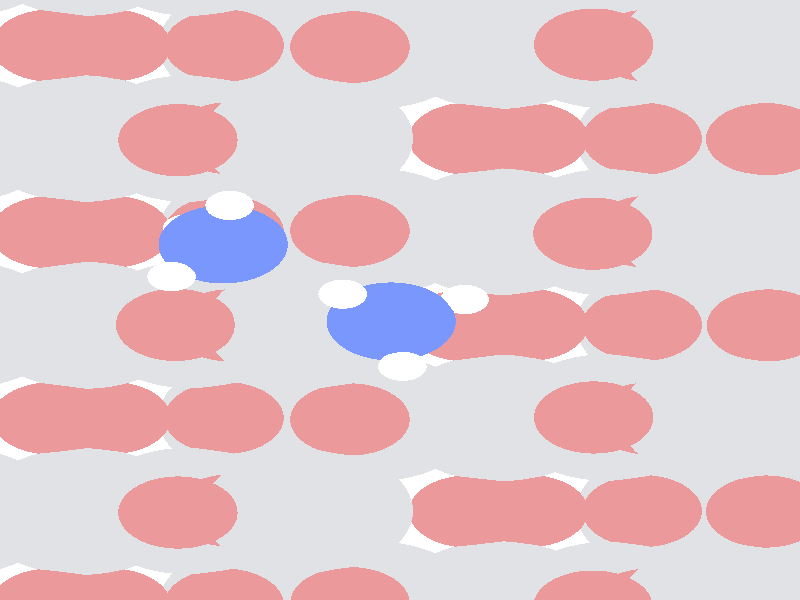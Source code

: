 #include "colors.inc"
#include "finish.inc"

global_settings {assumed_gamma 1 max_trace_level 6}
background {color White}
camera {orthographic
  right -9.91*x up 12.31*y
  direction 1.00*z
  location <0,0,50.00> look_at <0,0,0>}
light_source {<  2.00,   3.00,  125.00> color White
  area_light <0.95, 0, 0>, <0, 0.80, 0>, 5, 4
  adaptive 1 jitter}

#declare simple = finish {phong 0.7}
#declare pale = finish {ambient .5 diffuse .85 roughness .001 specular 0.200 }
#declare intermediate = finish {ambient 0.3 diffuse 0.6 specular 0.10 roughness 0.04 }
#declare vmd = finish {ambient .0 diffuse .65 phong 0.1 phong_size 40. specular 0.500 }
#declare jmol = finish {ambient .2 diffuse .6 specular 1 roughness .001 metallic}
#declare ase2 = finish {ambient 0.05 brilliance 3 diffuse 0.6 metallic specular 0.70 roughness 0.04 reflection 0.15}
#declare mj_mol = finish {ambient .00 diffuse .55 phong 0.0 phong_size 0.specular .250 roughness 0.1 brilliance 0.8 reflection 0.0 }
#declare ase3 = finish {ambient .15 brilliance 2 diffuse .6 metallic specular 1. roughness .001 reflection .0}
#declare glass = finish {ambient .05 diffuse .3 specular 1. roughness .001}
#declare glass2 = finish {ambient .0 diffuse .3 specular 1. reflection .25 roughness .001}
#declare Rcell = 0.100;
#declare Rbond = 0.100;

#macro atom(LOC, R, COL, TRANS, FIN)
  sphere{LOC, R texture{pigment{color COL transmit TRANS} finish{FIN}}}
#end
#macro constrain(LOC, R, COL, TRANS FIN)
union{torus{R, Rcell rotate 45*z texture{pigment{color COL transmit TRANS} finish{FIN}}}
      torus{R, Rcell rotate -45*z texture{pigment{color COL transmit TRANS} finish{FIN}}}
      translate LOC}
#end

atom(< -4.97,  -4.33, -12.84>, 0.74, rgb <0.84, 0.32, 0.33>, 0.0, pale) // #0 
atom(<-10.14,  -6.25, -12.84>, 0.74, rgb <0.84, 0.32, 0.33>, 0.0, pale) // #1 
atom(<-12.03,  -6.25, -12.09>, 1.30, rgb <0.75, 0.76, 0.78>, 0.0, pale) // #2 
atom(< -6.86,  -4.33, -12.09>, 1.30, rgb <0.75, 0.76, 0.78>, 0.0, pale) // #3 
atom(< -3.92,  -4.33, -11.20>, 1.30, rgb <0.75, 0.76, 0.78>, 0.0, pale) // #4 
atom(< -9.09,  -6.25, -11.20>, 1.30, rgb <0.75, 0.76, 0.78>, 0.0, pale) // #5 
atom(< -3.58,  -6.25, -11.33>, 0.74, rgb <0.84, 0.32, 0.33>, 0.0, pale) // #6 
atom(< -8.76,  -4.33, -11.33>, 0.74, rgb <0.84, 0.32, 0.33>, 0.0, pale) // #7 
atom(< -5.82,  -4.33, -10.44>, 0.74, rgb <0.84, 0.32, 0.33>, 0.0, pale) // #8 
atom(<-10.99,  -6.25, -10.44>, 0.74, rgb <0.84, 0.32, 0.33>, 0.0, pale) // #9 
atom(< -7.20,  -6.25, -11.95>, 0.74, rgb <0.84, 0.32, 0.33>, 0.0, pale) // #10 
atom(<-12.37,  -4.33, -11.95>, 0.74, rgb <0.84, 0.32, 0.33>, 0.0, pale) // #11 
atom(< -3.63,  -4.33,  -9.25>, 0.74, rgb <0.84, 0.32, 0.33>, 0.0, pale) // #12 
atom(< -8.81,  -6.25,  -9.26>, 0.74, rgb <0.84, 0.32, 0.33>, 0.0, pale) // #13 
atom(<-10.67,  -6.25,  -8.46>, 1.30, rgb <0.75, 0.76, 0.78>, 0.0, pale) // #14 
atom(< -5.50,  -4.34,  -8.46>, 1.30, rgb <0.75, 0.76, 0.78>, 0.0, pale) // #15 
atom(<-12.95,  -4.33,  -7.70>, 1.30, rgb <0.75, 0.76, 0.78>, 0.0, pale) // #16 
atom(< -7.75,  -6.26,  -7.72>, 1.30, rgb <0.75, 0.76, 0.78>, 0.0, pale) // #17 
atom(<-12.52,  -6.25,  -7.76>, 0.74, rgb <0.84, 0.32, 0.33>, 0.0, pale) // #18 
atom(< -7.34,  -4.33,  -7.80>, 0.74, rgb <0.84, 0.32, 0.33>, 0.0, pale) // #19 
atom(< -4.38,  -4.34,  -6.85>, 0.74, rgb <0.84, 0.32, 0.33>, 0.0, pale) // #20 
atom(< -9.53,  -6.24,  -6.88>, 0.74, rgb <0.84, 0.32, 0.33>, 0.0, pale) // #21 
atom(< -5.85,  -6.25,  -8.38>, 0.74, rgb <0.84, 0.32, 0.33>, 0.0, pale) // #22 
atom(<-11.04,  -4.34,  -8.38>, 0.74, rgb <0.84, 0.32, 0.33>, 0.0, pale) // #23 
atom(<-12.45,  -4.32,  -5.76>, 0.74, rgb <0.84, 0.32, 0.33>, 0.0, pale) // #24 
atom(< -7.25,  -6.25,  -5.77>, 0.74, rgb <0.84, 0.32, 0.33>, 0.0, pale) // #25 
atom(< -9.14,  -6.25,  -4.85>, 1.30, rgb <0.75, 0.76, 0.78>, 0.0, pale) // #26 
atom(< -3.96,  -4.34,  -4.80>, 1.30, rgb <0.75, 0.76, 0.78>, 0.0, pale) // #27 
atom(<-11.48,  -4.33,  -4.25>, 1.30, rgb <0.75, 0.76, 0.78>, 0.0, pale) // #28 
atom(< -6.32,  -6.26,  -4.25>, 1.30, rgb <0.75, 0.76, 0.78>, 0.0, pale) // #29 
atom(<-10.97,  -6.22,  -4.05>, 0.74, rgb <0.84, 0.32, 0.33>, 0.0, pale) // #30 
atom(< -5.81,  -4.34,  -4.02>, 0.74, rgb <0.84, 0.32, 0.33>, 0.0, pale) // #31 
atom(<-13.09,  -4.36,  -3.35>, 0.74, rgb <0.84, 0.32, 0.33>, 0.0, pale) // #32 
atom(< -7.95,  -6.29,  -3.38>, 0.74, rgb <0.84, 0.32, 0.33>, 0.0, pale) // #33 
atom(< -4.33,  -6.25,  -4.75>, 0.74, rgb <0.84, 0.32, 0.33>, 0.0, pale) // #34 
atom(< -9.49,  -4.34,  -4.81>, 0.74, rgb <0.84, 0.32, 0.33>, 0.0, pale) // #35 
atom(< -4.97,  -0.51, -12.84>, 0.74, rgb <0.84, 0.32, 0.33>, 0.0, pale) // #36 
atom(<-10.14,  -2.42, -12.84>, 0.74, rgb <0.84, 0.32, 0.33>, 0.0, pale) // #37 
atom(<-12.03,  -2.42, -12.09>, 1.30, rgb <0.75, 0.76, 0.78>, 0.0, pale) // #38 
atom(< -6.86,  -0.51, -12.09>, 1.30, rgb <0.75, 0.76, 0.78>, 0.0, pale) // #39 
atom(< -3.92,  -0.51, -11.20>, 1.30, rgb <0.75, 0.76, 0.78>, 0.0, pale) // #40 
atom(< -9.09,  -2.42, -11.20>, 1.30, rgb <0.75, 0.76, 0.78>, 0.0, pale) // #41 
atom(< -3.58,  -2.42, -11.33>, 0.74, rgb <0.84, 0.32, 0.33>, 0.0, pale) // #42 
atom(< -8.76,  -0.51, -11.33>, 0.74, rgb <0.84, 0.32, 0.33>, 0.0, pale) // #43 
atom(< -5.82,  -0.51, -10.44>, 0.74, rgb <0.84, 0.32, 0.33>, 0.0, pale) // #44 
atom(<-10.99,  -2.42, -10.44>, 0.74, rgb <0.84, 0.32, 0.33>, 0.0, pale) // #45 
atom(< -7.20,  -2.42, -11.95>, 0.74, rgb <0.84, 0.32, 0.33>, 0.0, pale) // #46 
atom(<-12.37,  -0.51, -11.95>, 0.74, rgb <0.84, 0.32, 0.33>, 0.0, pale) // #47 
atom(< -3.62,  -0.51,  -9.23>, 0.74, rgb <0.84, 0.32, 0.33>, 0.0, pale) // #48 
atom(< -8.81,  -2.42,  -9.26>, 0.74, rgb <0.84, 0.32, 0.33>, 0.0, pale) // #49 
atom(<-10.67,  -2.42,  -8.46>, 1.30, rgb <0.75, 0.76, 0.78>, 0.0, pale) // #50 
atom(< -5.44,  -0.51,  -8.44>, 1.30, rgb <0.75, 0.76, 0.78>, 0.0, pale) // #51 
atom(<-12.93,  -0.51,  -7.61>, 1.30, rgb <0.75, 0.76, 0.78>, 0.0, pale) // #52 
atom(< -7.76,  -2.41,  -7.72>, 1.30, rgb <0.75, 0.76, 0.78>, 0.0, pale) // #53 
atom(<-12.52,  -2.42,  -7.77>, 0.74, rgb <0.84, 0.32, 0.33>, 0.0, pale) // #54 
atom(< -7.35,  -0.51,  -7.79>, 0.74, rgb <0.84, 0.32, 0.33>, 0.0, pale) // #55 
atom(< -4.38,  -0.51,  -6.83>, 0.74, rgb <0.84, 0.32, 0.33>, 0.0, pale) // #56 
atom(< -9.53,  -2.44,  -6.87>, 0.74, rgb <0.84, 0.32, 0.33>, 0.0, pale) // #57 
atom(< -5.85,  -2.42,  -8.38>, 0.74, rgb <0.84, 0.32, 0.33>, 0.0, pale) // #58 
atom(<-11.03,  -0.51,  -8.35>, 0.74, rgb <0.84, 0.32, 0.33>, 0.0, pale) // #59 
atom(<-12.45,  -0.52,  -5.68>, 0.74, rgb <0.84, 0.32, 0.33>, 0.0, pale) // #60 
atom(< -7.25,  -2.43,  -5.77>, 0.74, rgb <0.84, 0.32, 0.33>, 0.0, pale) // #61 
atom(< -9.13,  -2.42,  -4.84>, 1.30, rgb <0.75, 0.76, 0.78>, 0.0, pale) // #62 
atom(< -3.91,  -0.52,  -4.76>, 1.30, rgb <0.75, 0.76, 0.78>, 0.0, pale) // #63 
atom(<-11.44,  -0.52,  -4.06>, 1.30, rgb <0.75, 0.76, 0.78>, 0.0, pale) // #64 
atom(< -6.32,  -2.42,  -4.25>, 1.30, rgb <0.75, 0.76, 0.78>, 0.0, pale) // #65 
atom(<-10.96,  -2.45,  -4.02>, 0.74, rgb <0.84, 0.32, 0.33>, 0.0, pale) // #66 
atom(< -5.81,  -0.52,  -4.01>, 0.74, rgb <0.84, 0.32, 0.33>, 0.0, pale) // #67 
atom(<-13.12,  -0.51,  -3.28>, 0.74, rgb <0.84, 0.32, 0.33>, 0.0, pale) // #68 
atom(< -7.94,  -2.41,  -3.38>, 0.74, rgb <0.84, 0.32, 0.33>, 0.0, pale) // #69 
atom(< -4.32,  -2.43,  -4.75>, 0.74, rgb <0.84, 0.32, 0.33>, 0.0, pale) // #70 
atom(< -9.52,  -0.52,  -4.84>, 0.74, rgb <0.84, 0.32, 0.33>, 0.0, pale) // #71 
atom(<-12.53,   1.14,  -0.62>, 0.80, rgb <0.19, 0.31, 0.97>, 0.0, pale) // #72 
atom(<-13.17,   0.48,  -0.18>, 0.30, rgb <1.00, 1.00, 1.00>, 0.0, pale) // #73 
atom(<-12.45,   1.94,   0.00>, 0.30, rgb <1.00, 1.00, 1.00>, 0.0, pale) // #74 
atom(<-12.98,   1.46,  -1.48>, 0.30, rgb <1.00, 1.00, 1.00>, 0.0, pale) // #75 
atom(<-10.46,  -0.44,  -2.04>, 0.80, rgb <0.19, 0.31, 0.97>, 0.0, pale) // #76 
atom(<-11.05,   0.12,  -1.40>, 0.30, rgb <1.00, 1.00, 1.00>, 0.0, pale) // #77 
atom(<-10.31,  -1.36,  -1.64>, 0.30, rgb <1.00, 1.00, 1.00>, 0.0, pale) // #78 
atom(< -9.54,   0.01,  -2.11>, 0.30, rgb <1.00, 1.00, 1.00>, 0.0, pale) // #79 
atom(< -4.97,   3.31, -12.84>, 0.74, rgb <0.84, 0.32, 0.33>, 0.0, pale) // #80 
atom(<-10.14,   1.40, -12.84>, 0.74, rgb <0.84, 0.32, 0.33>, 0.0, pale) // #81 
atom(<-12.03,   1.40, -12.09>, 1.30, rgb <0.75, 0.76, 0.78>, 0.0, pale) // #82 
atom(< -6.86,   3.31, -12.09>, 1.30, rgb <0.75, 0.76, 0.78>, 0.0, pale) // #83 
atom(< -3.92,   3.31, -11.20>, 1.30, rgb <0.75, 0.76, 0.78>, 0.0, pale) // #84 
atom(< -9.09,   1.40, -11.20>, 1.30, rgb <0.75, 0.76, 0.78>, 0.0, pale) // #85 
atom(< -3.58,   1.40, -11.33>, 0.74, rgb <0.84, 0.32, 0.33>, 0.0, pale) // #86 
atom(< -8.76,   3.31, -11.33>, 0.74, rgb <0.84, 0.32, 0.33>, 0.0, pale) // #87 
atom(< -5.82,   3.31, -10.44>, 0.74, rgb <0.84, 0.32, 0.33>, 0.0, pale) // #88 
atom(<-10.99,   1.40, -10.44>, 0.74, rgb <0.84, 0.32, 0.33>, 0.0, pale) // #89 
atom(< -7.20,   1.40, -11.95>, 0.74, rgb <0.84, 0.32, 0.33>, 0.0, pale) // #90 
atom(<-12.37,   3.31, -11.95>, 0.74, rgb <0.84, 0.32, 0.33>, 0.0, pale) // #91 
atom(< -3.63,   3.31,  -9.25>, 0.74, rgb <0.84, 0.32, 0.33>, 0.0, pale) // #92 
atom(< -8.81,   1.40,  -9.26>, 0.74, rgb <0.84, 0.32, 0.33>, 0.0, pale) // #93 
atom(<-10.67,   1.40,  -8.46>, 1.30, rgb <0.75, 0.76, 0.78>, 0.0, pale) // #94 
atom(< -5.50,   3.31,  -8.46>, 1.30, rgb <0.75, 0.76, 0.78>, 0.0, pale) // #95 
atom(<-12.95,   3.31,  -7.70>, 1.30, rgb <0.75, 0.76, 0.78>, 0.0, pale) // #96 
atom(< -7.75,   1.39,  -7.72>, 1.30, rgb <0.75, 0.76, 0.78>, 0.0, pale) // #97 
atom(<-12.52,   1.40,  -7.76>, 0.74, rgb <0.84, 0.32, 0.33>, 0.0, pale) // #98 
atom(< -7.34,   3.31,  -7.80>, 0.74, rgb <0.84, 0.32, 0.33>, 0.0, pale) // #99 
atom(< -4.38,   3.31,  -6.85>, 0.74, rgb <0.84, 0.32, 0.33>, 0.0, pale) // #100 
atom(< -9.53,   1.41,  -6.88>, 0.74, rgb <0.84, 0.32, 0.33>, 0.0, pale) // #101 
atom(< -5.85,   1.40,  -8.38>, 0.74, rgb <0.84, 0.32, 0.33>, 0.0, pale) // #102 
atom(<-11.04,   3.31,  -8.38>, 0.74, rgb <0.84, 0.32, 0.33>, 0.0, pale) // #103 
atom(<-12.45,   3.32,  -5.76>, 0.74, rgb <0.84, 0.32, 0.33>, 0.0, pale) // #104 
atom(< -7.25,   1.40,  -5.77>, 0.74, rgb <0.84, 0.32, 0.33>, 0.0, pale) // #105 
atom(< -9.14,   1.40,  -4.85>, 1.30, rgb <0.75, 0.76, 0.78>, 0.0, pale) // #106 
atom(< -3.96,   3.31,  -4.80>, 1.30, rgb <0.75, 0.76, 0.78>, 0.0, pale) // #107 
atom(<-11.48,   3.31,  -4.25>, 1.30, rgb <0.75, 0.76, 0.78>, 0.0, pale) // #108 
atom(< -6.32,   1.38,  -4.25>, 1.30, rgb <0.75, 0.76, 0.78>, 0.0, pale) // #109 
atom(<-10.97,   1.42,  -4.05>, 0.74, rgb <0.84, 0.32, 0.33>, 0.0, pale) // #110 
atom(< -5.81,   3.30,  -4.02>, 0.74, rgb <0.84, 0.32, 0.33>, 0.0, pale) // #111 
atom(<-13.09,   3.28,  -3.35>, 0.74, rgb <0.84, 0.32, 0.33>, 0.0, pale) // #112 
atom(< -7.95,   1.36,  -3.38>, 0.74, rgb <0.84, 0.32, 0.33>, 0.0, pale) // #113 
atom(< -4.33,   1.39,  -4.75>, 0.74, rgb <0.84, 0.32, 0.33>, 0.0, pale) // #114 
atom(< -9.49,   3.31,  -4.81>, 0.74, rgb <0.84, 0.32, 0.33>, 0.0, pale) // #115 
atom(< -4.97,   7.13, -12.84>, 0.74, rgb <0.84, 0.32, 0.33>, 0.0, pale) // #116 
atom(<-10.14,   5.22, -12.84>, 0.74, rgb <0.84, 0.32, 0.33>, 0.0, pale) // #117 
atom(<-12.03,   5.22, -12.09>, 1.30, rgb <0.75, 0.76, 0.78>, 0.0, pale) // #118 
atom(< -6.86,   7.13, -12.09>, 1.30, rgb <0.75, 0.76, 0.78>, 0.0, pale) // #119 
atom(< -3.92,   7.13, -11.20>, 1.30, rgb <0.75, 0.76, 0.78>, 0.0, pale) // #120 
atom(< -9.09,   5.22, -11.20>, 1.30, rgb <0.75, 0.76, 0.78>, 0.0, pale) // #121 
atom(< -3.58,   5.22, -11.33>, 0.74, rgb <0.84, 0.32, 0.33>, 0.0, pale) // #122 
atom(< -8.76,   7.13, -11.33>, 0.74, rgb <0.84, 0.32, 0.33>, 0.0, pale) // #123 
atom(< -5.82,   7.13, -10.44>, 0.74, rgb <0.84, 0.32, 0.33>, 0.0, pale) // #124 
atom(<-10.99,   5.22, -10.44>, 0.74, rgb <0.84, 0.32, 0.33>, 0.0, pale) // #125 
atom(< -7.20,   5.22, -11.95>, 0.74, rgb <0.84, 0.32, 0.33>, 0.0, pale) // #126 
atom(<-12.37,   7.13, -11.95>, 0.74, rgb <0.84, 0.32, 0.33>, 0.0, pale) // #127 
atom(< -3.62,   7.13,  -9.23>, 0.74, rgb <0.84, 0.32, 0.33>, 0.0, pale) // #128 
atom(< -8.81,   5.22,  -9.26>, 0.74, rgb <0.84, 0.32, 0.33>, 0.0, pale) // #129 
atom(<-10.67,   5.22,  -8.46>, 1.30, rgb <0.75, 0.76, 0.78>, 0.0, pale) // #130 
atom(< -5.44,   7.13,  -8.44>, 1.30, rgb <0.75, 0.76, 0.78>, 0.0, pale) // #131 
atom(<-12.93,   7.13,  -7.61>, 1.30, rgb <0.75, 0.76, 0.78>, 0.0, pale) // #132 
atom(< -7.76,   5.23,  -7.72>, 1.30, rgb <0.75, 0.76, 0.78>, 0.0, pale) // #133 
atom(<-12.52,   5.22,  -7.77>, 0.74, rgb <0.84, 0.32, 0.33>, 0.0, pale) // #134 
atom(< -7.35,   7.13,  -7.79>, 0.74, rgb <0.84, 0.32, 0.33>, 0.0, pale) // #135 
atom(< -4.38,   7.13,  -6.83>, 0.74, rgb <0.84, 0.32, 0.33>, 0.0, pale) // #136 
atom(< -9.53,   5.21,  -6.87>, 0.74, rgb <0.84, 0.32, 0.33>, 0.0, pale) // #137 
atom(< -5.85,   5.22,  -8.38>, 0.74, rgb <0.84, 0.32, 0.33>, 0.0, pale) // #138 
atom(<-11.03,   7.13,  -8.35>, 0.74, rgb <0.84, 0.32, 0.33>, 0.0, pale) // #139 
atom(<-12.45,   7.12,  -5.68>, 0.74, rgb <0.84, 0.32, 0.33>, 0.0, pale) // #140 
atom(< -7.25,   5.22,  -5.77>, 0.74, rgb <0.84, 0.32, 0.33>, 0.0, pale) // #141 
atom(< -9.13,   5.22,  -4.84>, 1.30, rgb <0.75, 0.76, 0.78>, 0.0, pale) // #142 
atom(< -3.91,   7.13,  -4.76>, 1.30, rgb <0.75, 0.76, 0.78>, 0.0, pale) // #143 
atom(<-11.44,   7.13,  -4.06>, 1.30, rgb <0.75, 0.76, 0.78>, 0.0, pale) // #144 
atom(< -6.32,   5.23,  -4.25>, 1.30, rgb <0.75, 0.76, 0.78>, 0.0, pale) // #145 
atom(<-10.96,   5.19,  -4.02>, 0.74, rgb <0.84, 0.32, 0.33>, 0.0, pale) // #146 
atom(< -5.81,   7.13,  -4.01>, 0.74, rgb <0.84, 0.32, 0.33>, 0.0, pale) // #147 
atom(<-13.12,   7.14,  -3.28>, 0.74, rgb <0.84, 0.32, 0.33>, 0.0, pale) // #148 
atom(< -7.94,   5.24,  -3.38>, 0.74, rgb <0.84, 0.32, 0.33>, 0.0, pale) // #149 
atom(< -4.32,   5.22,  -4.75>, 0.74, rgb <0.84, 0.32, 0.33>, 0.0, pale) // #150 
atom(< -9.52,   7.13,  -4.84>, 0.74, rgb <0.84, 0.32, 0.33>, 0.0, pale) // #151 
atom(<-12.53,   8.78,  -0.62>, 0.80, rgb <0.19, 0.31, 0.97>, 0.0, pale) // #152 
atom(<-13.17,   8.13,  -0.18>, 0.30, rgb <1.00, 1.00, 1.00>, 0.0, pale) // #153 
atom(<-12.45,   9.59,   0.00>, 0.30, rgb <1.00, 1.00, 1.00>, 0.0, pale) // #154 
atom(<-12.98,   9.11,  -1.48>, 0.30, rgb <1.00, 1.00, 1.00>, 0.0, pale) // #155 
atom(<-10.46,   7.21,  -2.04>, 0.80, rgb <0.19, 0.31, 0.97>, 0.0, pale) // #156 
atom(<-11.05,   7.76,  -1.40>, 0.30, rgb <1.00, 1.00, 1.00>, 0.0, pale) // #157 
atom(<-10.31,   6.28,  -1.64>, 0.30, rgb <1.00, 1.00, 1.00>, 0.0, pale) // #158 
atom(< -9.54,   7.65,  -2.11>, 0.30, rgb <1.00, 1.00, 1.00>, 0.0, pale) // #159 
atom(<  5.37,  -4.33, -12.84>, 0.74, rgb <0.84, 0.32, 0.33>, 0.0, pale) // #160 
atom(<  0.20,  -6.25, -12.84>, 0.74, rgb <0.84, 0.32, 0.33>, 0.0, pale) // #161 
atom(< -1.69,  -6.25, -12.09>, 1.30, rgb <0.75, 0.76, 0.78>, 0.0, pale) // #162 
atom(<  3.48,  -4.33, -12.09>, 1.30, rgb <0.75, 0.76, 0.78>, 0.0, pale) // #163 
atom(<  6.42,  -4.33, -11.20>, 1.30, rgb <0.75, 0.76, 0.78>, 0.0, pale) // #164 
atom(<  1.25,  -6.25, -11.20>, 1.30, rgb <0.75, 0.76, 0.78>, 0.0, pale) // #165 
atom(<  6.76,  -6.25, -11.33>, 0.74, rgb <0.84, 0.32, 0.33>, 0.0, pale) // #166 
atom(<  1.59,  -4.33, -11.33>, 0.74, rgb <0.84, 0.32, 0.33>, 0.0, pale) // #167 
atom(<  4.53,  -4.33, -10.44>, 0.74, rgb <0.84, 0.32, 0.33>, 0.0, pale) // #168 
atom(< -0.65,  -6.25, -10.44>, 0.74, rgb <0.84, 0.32, 0.33>, 0.0, pale) // #169 
atom(<  3.14,  -6.25, -11.95>, 0.74, rgb <0.84, 0.32, 0.33>, 0.0, pale) // #170 
atom(< -2.03,  -4.33, -11.95>, 0.74, rgb <0.84, 0.32, 0.33>, 0.0, pale) // #171 
atom(<  6.71,  -4.33,  -9.25>, 0.74, rgb <0.84, 0.32, 0.33>, 0.0, pale) // #172 
atom(<  1.53,  -6.25,  -9.26>, 0.74, rgb <0.84, 0.32, 0.33>, 0.0, pale) // #173 
atom(< -0.33,  -6.25,  -8.46>, 1.30, rgb <0.75, 0.76, 0.78>, 0.0, pale) // #174 
atom(<  4.84,  -4.34,  -8.46>, 1.30, rgb <0.75, 0.76, 0.78>, 0.0, pale) // #175 
atom(< -2.61,  -4.33,  -7.70>, 1.30, rgb <0.75, 0.76, 0.78>, 0.0, pale) // #176 
atom(<  2.59,  -6.26,  -7.72>, 1.30, rgb <0.75, 0.76, 0.78>, 0.0, pale) // #177 
atom(< -2.18,  -6.25,  -7.76>, 0.74, rgb <0.84, 0.32, 0.33>, 0.0, pale) // #178 
atom(<  3.00,  -4.33,  -7.80>, 0.74, rgb <0.84, 0.32, 0.33>, 0.0, pale) // #179 
atom(<  5.96,  -4.34,  -6.85>, 0.74, rgb <0.84, 0.32, 0.33>, 0.0, pale) // #180 
atom(<  0.81,  -6.24,  -6.88>, 0.74, rgb <0.84, 0.32, 0.33>, 0.0, pale) // #181 
atom(<  4.50,  -6.25,  -8.38>, 0.74, rgb <0.84, 0.32, 0.33>, 0.0, pale) // #182 
atom(< -0.70,  -4.34,  -8.38>, 0.74, rgb <0.84, 0.32, 0.33>, 0.0, pale) // #183 
atom(< -2.10,  -4.32,  -5.76>, 0.74, rgb <0.84, 0.32, 0.33>, 0.0, pale) // #184 
atom(<  3.09,  -6.25,  -5.77>, 0.74, rgb <0.84, 0.32, 0.33>, 0.0, pale) // #185 
atom(<  1.20,  -6.25,  -4.85>, 1.30, rgb <0.75, 0.76, 0.78>, 0.0, pale) // #186 
atom(<  6.38,  -4.34,  -4.80>, 1.30, rgb <0.75, 0.76, 0.78>, 0.0, pale) // #187 
atom(< -1.14,  -4.33,  -4.25>, 1.30, rgb <0.75, 0.76, 0.78>, 0.0, pale) // #188 
atom(<  4.02,  -6.26,  -4.25>, 1.30, rgb <0.75, 0.76, 0.78>, 0.0, pale) // #189 
atom(< -0.62,  -6.22,  -4.05>, 0.74, rgb <0.84, 0.32, 0.33>, 0.0, pale) // #190 
atom(<  4.53,  -4.34,  -4.02>, 0.74, rgb <0.84, 0.32, 0.33>, 0.0, pale) // #191 
atom(< -2.75,  -4.36,  -3.35>, 0.74, rgb <0.84, 0.32, 0.33>, 0.0, pale) // #192 
atom(<  2.39,  -6.29,  -3.38>, 0.74, rgb <0.84, 0.32, 0.33>, 0.0, pale) // #193 
atom(<  6.01,  -6.25,  -4.75>, 0.74, rgb <0.84, 0.32, 0.33>, 0.0, pale) // #194 
atom(<  0.85,  -4.34,  -4.81>, 0.74, rgb <0.84, 0.32, 0.33>, 0.0, pale) // #195 
atom(<  5.37,  -0.51, -12.84>, 0.74, rgb <0.84, 0.32, 0.33>, 0.0, pale) // #196 
atom(<  0.20,  -2.42, -12.84>, 0.74, rgb <0.84, 0.32, 0.33>, 0.0, pale) // #197 
atom(< -1.69,  -2.42, -12.09>, 1.30, rgb <0.75, 0.76, 0.78>, 0.0, pale) // #198 
atom(<  3.48,  -0.51, -12.09>, 1.30, rgb <0.75, 0.76, 0.78>, 0.0, pale) // #199 
atom(<  6.42,  -0.51, -11.20>, 1.30, rgb <0.75, 0.76, 0.78>, 0.0, pale) // #200 
atom(<  1.25,  -2.42, -11.20>, 1.30, rgb <0.75, 0.76, 0.78>, 0.0, pale) // #201 
atom(<  6.76,  -2.42, -11.33>, 0.74, rgb <0.84, 0.32, 0.33>, 0.0, pale) // #202 
atom(<  1.59,  -0.51, -11.33>, 0.74, rgb <0.84, 0.32, 0.33>, 0.0, pale) // #203 
atom(<  4.53,  -0.51, -10.44>, 0.74, rgb <0.84, 0.32, 0.33>, 0.0, pale) // #204 
atom(< -0.65,  -2.42, -10.44>, 0.74, rgb <0.84, 0.32, 0.33>, 0.0, pale) // #205 
atom(<  3.14,  -2.42, -11.95>, 0.74, rgb <0.84, 0.32, 0.33>, 0.0, pale) // #206 
atom(< -2.03,  -0.51, -11.95>, 0.74, rgb <0.84, 0.32, 0.33>, 0.0, pale) // #207 
atom(<  6.72,  -0.51,  -9.23>, 0.74, rgb <0.84, 0.32, 0.33>, 0.0, pale) // #208 
atom(<  1.53,  -2.42,  -9.26>, 0.74, rgb <0.84, 0.32, 0.33>, 0.0, pale) // #209 
atom(< -0.33,  -2.42,  -8.46>, 1.30, rgb <0.75, 0.76, 0.78>, 0.0, pale) // #210 
atom(<  4.90,  -0.51,  -8.44>, 1.30, rgb <0.75, 0.76, 0.78>, 0.0, pale) // #211 
atom(< -2.58,  -0.51,  -7.61>, 1.30, rgb <0.75, 0.76, 0.78>, 0.0, pale) // #212 
atom(<  2.58,  -2.41,  -7.72>, 1.30, rgb <0.75, 0.76, 0.78>, 0.0, pale) // #213 
atom(< -2.18,  -2.42,  -7.77>, 0.74, rgb <0.84, 0.32, 0.33>, 0.0, pale) // #214 
atom(<  3.00,  -0.51,  -7.79>, 0.74, rgb <0.84, 0.32, 0.33>, 0.0, pale) // #215 
atom(<  5.96,  -0.51,  -6.83>, 0.74, rgb <0.84, 0.32, 0.33>, 0.0, pale) // #216 
atom(<  0.81,  -2.44,  -6.87>, 0.74, rgb <0.84, 0.32, 0.33>, 0.0, pale) // #217 
atom(<  4.50,  -2.42,  -8.38>, 0.74, rgb <0.84, 0.32, 0.33>, 0.0, pale) // #218 
atom(< -0.68,  -0.51,  -8.35>, 0.74, rgb <0.84, 0.32, 0.33>, 0.0, pale) // #219 
atom(< -2.10,  -0.52,  -5.68>, 0.74, rgb <0.84, 0.32, 0.33>, 0.0, pale) // #220 
atom(<  3.09,  -2.43,  -5.77>, 0.74, rgb <0.84, 0.32, 0.33>, 0.0, pale) // #221 
atom(<  1.21,  -2.42,  -4.84>, 1.30, rgb <0.75, 0.76, 0.78>, 0.0, pale) // #222 
atom(<  6.44,  -0.52,  -4.76>, 1.30, rgb <0.75, 0.76, 0.78>, 0.0, pale) // #223 
atom(< -1.10,  -0.52,  -4.06>, 1.30, rgb <0.75, 0.76, 0.78>, 0.0, pale) // #224 
atom(<  4.02,  -2.42,  -4.25>, 1.30, rgb <0.75, 0.76, 0.78>, 0.0, pale) // #225 
atom(< -0.62,  -2.45,  -4.02>, 0.74, rgb <0.84, 0.32, 0.33>, 0.0, pale) // #226 
atom(<  4.54,  -0.52,  -4.01>, 0.74, rgb <0.84, 0.32, 0.33>, 0.0, pale) // #227 
atom(< -2.78,  -0.51,  -3.28>, 0.74, rgb <0.84, 0.32, 0.33>, 0.0, pale) // #228 
atom(<  2.40,  -2.41,  -3.38>, 0.74, rgb <0.84, 0.32, 0.33>, 0.0, pale) // #229 
atom(<  6.02,  -2.43,  -4.75>, 0.74, rgb <0.84, 0.32, 0.33>, 0.0, pale) // #230 
atom(<  0.82,  -0.52,  -4.84>, 0.74, rgb <0.84, 0.32, 0.33>, 0.0, pale) // #231 
atom(< -2.19,   1.14,  -0.62>, 0.80, rgb <0.19, 0.31, 0.97>, 0.0, pale) // #232 
atom(< -2.83,   0.48,  -0.18>, 0.30, rgb <1.00, 1.00, 1.00>, 0.0, pale) // #233 
atom(< -2.11,   1.94,   0.00>, 0.30, rgb <1.00, 1.00, 1.00>, 0.0, pale) // #234 
atom(< -2.64,   1.46,  -1.48>, 0.30, rgb <1.00, 1.00, 1.00>, 0.0, pale) // #235 
atom(< -0.11,  -0.44,  -2.04>, 0.80, rgb <0.19, 0.31, 0.97>, 0.0, pale) // #236 
atom(< -0.71,   0.12,  -1.40>, 0.30, rgb <1.00, 1.00, 1.00>, 0.0, pale) // #237 
atom(<  0.03,  -1.36,  -1.64>, 0.30, rgb <1.00, 1.00, 1.00>, 0.0, pale) // #238 
atom(<  0.80,   0.01,  -2.11>, 0.30, rgb <1.00, 1.00, 1.00>, 0.0, pale) // #239 
atom(<  5.37,   3.31, -12.84>, 0.74, rgb <0.84, 0.32, 0.33>, 0.0, pale) // #240 
atom(<  0.20,   1.40, -12.84>, 0.74, rgb <0.84, 0.32, 0.33>, 0.0, pale) // #241 
atom(< -1.69,   1.40, -12.09>, 1.30, rgb <0.75, 0.76, 0.78>, 0.0, pale) // #242 
atom(<  3.48,   3.31, -12.09>, 1.30, rgb <0.75, 0.76, 0.78>, 0.0, pale) // #243 
atom(<  6.42,   3.31, -11.20>, 1.30, rgb <0.75, 0.76, 0.78>, 0.0, pale) // #244 
atom(<  1.25,   1.40, -11.20>, 1.30, rgb <0.75, 0.76, 0.78>, 0.0, pale) // #245 
atom(<  6.76,   1.40, -11.33>, 0.74, rgb <0.84, 0.32, 0.33>, 0.0, pale) // #246 
atom(<  1.59,   3.31, -11.33>, 0.74, rgb <0.84, 0.32, 0.33>, 0.0, pale) // #247 
atom(<  4.53,   3.31, -10.44>, 0.74, rgb <0.84, 0.32, 0.33>, 0.0, pale) // #248 
atom(< -0.65,   1.40, -10.44>, 0.74, rgb <0.84, 0.32, 0.33>, 0.0, pale) // #249 
atom(<  3.14,   1.40, -11.95>, 0.74, rgb <0.84, 0.32, 0.33>, 0.0, pale) // #250 
atom(< -2.03,   3.31, -11.95>, 0.74, rgb <0.84, 0.32, 0.33>, 0.0, pale) // #251 
atom(<  6.71,   3.31,  -9.25>, 0.74, rgb <0.84, 0.32, 0.33>, 0.0, pale) // #252 
atom(<  1.53,   1.40,  -9.26>, 0.74, rgb <0.84, 0.32, 0.33>, 0.0, pale) // #253 
atom(< -0.33,   1.40,  -8.46>, 1.30, rgb <0.75, 0.76, 0.78>, 0.0, pale) // #254 
atom(<  4.84,   3.31,  -8.46>, 1.30, rgb <0.75, 0.76, 0.78>, 0.0, pale) // #255 
atom(< -2.61,   3.31,  -7.70>, 1.30, rgb <0.75, 0.76, 0.78>, 0.0, pale) // #256 
atom(<  2.59,   1.39,  -7.72>, 1.30, rgb <0.75, 0.76, 0.78>, 0.0, pale) // #257 
atom(< -2.18,   1.40,  -7.76>, 0.74, rgb <0.84, 0.32, 0.33>, 0.0, pale) // #258 
atom(<  3.00,   3.31,  -7.80>, 0.74, rgb <0.84, 0.32, 0.33>, 0.0, pale) // #259 
atom(<  5.96,   3.31,  -6.85>, 0.74, rgb <0.84, 0.32, 0.33>, 0.0, pale) // #260 
atom(<  0.81,   1.41,  -6.88>, 0.74, rgb <0.84, 0.32, 0.33>, 0.0, pale) // #261 
atom(<  4.50,   1.40,  -8.38>, 0.74, rgb <0.84, 0.32, 0.33>, 0.0, pale) // #262 
atom(< -0.70,   3.31,  -8.38>, 0.74, rgb <0.84, 0.32, 0.33>, 0.0, pale) // #263 
atom(< -2.10,   3.32,  -5.76>, 0.74, rgb <0.84, 0.32, 0.33>, 0.0, pale) // #264 
atom(<  3.09,   1.40,  -5.77>, 0.74, rgb <0.84, 0.32, 0.33>, 0.0, pale) // #265 
atom(<  1.20,   1.40,  -4.85>, 1.30, rgb <0.75, 0.76, 0.78>, 0.0, pale) // #266 
atom(<  6.38,   3.31,  -4.80>, 1.30, rgb <0.75, 0.76, 0.78>, 0.0, pale) // #267 
atom(< -1.14,   3.31,  -4.25>, 1.30, rgb <0.75, 0.76, 0.78>, 0.0, pale) // #268 
atom(<  4.02,   1.38,  -4.25>, 1.30, rgb <0.75, 0.76, 0.78>, 0.0, pale) // #269 
atom(< -0.62,   1.42,  -4.05>, 0.74, rgb <0.84, 0.32, 0.33>, 0.0, pale) // #270 
atom(<  4.53,   3.30,  -4.02>, 0.74, rgb <0.84, 0.32, 0.33>, 0.0, pale) // #271 
atom(< -2.75,   3.28,  -3.35>, 0.74, rgb <0.84, 0.32, 0.33>, 0.0, pale) // #272 
atom(<  2.39,   1.36,  -3.38>, 0.74, rgb <0.84, 0.32, 0.33>, 0.0, pale) // #273 
atom(<  6.01,   1.39,  -4.75>, 0.74, rgb <0.84, 0.32, 0.33>, 0.0, pale) // #274 
atom(<  0.85,   3.31,  -4.81>, 0.74, rgb <0.84, 0.32, 0.33>, 0.0, pale) // #275 
atom(<  5.37,   7.13, -12.84>, 0.74, rgb <0.84, 0.32, 0.33>, 0.0, pale) // #276 
atom(<  0.20,   5.22, -12.84>, 0.74, rgb <0.84, 0.32, 0.33>, 0.0, pale) // #277 
atom(< -1.69,   5.22, -12.09>, 1.30, rgb <0.75, 0.76, 0.78>, 0.0, pale) // #278 
atom(<  3.48,   7.13, -12.09>, 1.30, rgb <0.75, 0.76, 0.78>, 0.0, pale) // #279 
atom(<  6.42,   7.13, -11.20>, 1.30, rgb <0.75, 0.76, 0.78>, 0.0, pale) // #280 
atom(<  1.25,   5.22, -11.20>, 1.30, rgb <0.75, 0.76, 0.78>, 0.0, pale) // #281 
atom(<  6.76,   5.22, -11.33>, 0.74, rgb <0.84, 0.32, 0.33>, 0.0, pale) // #282 
atom(<  1.59,   7.13, -11.33>, 0.74, rgb <0.84, 0.32, 0.33>, 0.0, pale) // #283 
atom(<  4.53,   7.13, -10.44>, 0.74, rgb <0.84, 0.32, 0.33>, 0.0, pale) // #284 
atom(< -0.65,   5.22, -10.44>, 0.74, rgb <0.84, 0.32, 0.33>, 0.0, pale) // #285 
atom(<  3.14,   5.22, -11.95>, 0.74, rgb <0.84, 0.32, 0.33>, 0.0, pale) // #286 
atom(< -2.03,   7.13, -11.95>, 0.74, rgb <0.84, 0.32, 0.33>, 0.0, pale) // #287 
atom(<  6.72,   7.13,  -9.23>, 0.74, rgb <0.84, 0.32, 0.33>, 0.0, pale) // #288 
atom(<  1.53,   5.22,  -9.26>, 0.74, rgb <0.84, 0.32, 0.33>, 0.0, pale) // #289 
atom(< -0.33,   5.22,  -8.46>, 1.30, rgb <0.75, 0.76, 0.78>, 0.0, pale) // #290 
atom(<  4.90,   7.13,  -8.44>, 1.30, rgb <0.75, 0.76, 0.78>, 0.0, pale) // #291 
atom(< -2.58,   7.13,  -7.61>, 1.30, rgb <0.75, 0.76, 0.78>, 0.0, pale) // #292 
atom(<  2.58,   5.23,  -7.72>, 1.30, rgb <0.75, 0.76, 0.78>, 0.0, pale) // #293 
atom(< -2.18,   5.22,  -7.77>, 0.74, rgb <0.84, 0.32, 0.33>, 0.0, pale) // #294 
atom(<  3.00,   7.13,  -7.79>, 0.74, rgb <0.84, 0.32, 0.33>, 0.0, pale) // #295 
atom(<  5.96,   7.13,  -6.83>, 0.74, rgb <0.84, 0.32, 0.33>, 0.0, pale) // #296 
atom(<  0.81,   5.21,  -6.87>, 0.74, rgb <0.84, 0.32, 0.33>, 0.0, pale) // #297 
atom(<  4.50,   5.22,  -8.38>, 0.74, rgb <0.84, 0.32, 0.33>, 0.0, pale) // #298 
atom(< -0.68,   7.13,  -8.35>, 0.74, rgb <0.84, 0.32, 0.33>, 0.0, pale) // #299 
atom(< -2.10,   7.12,  -5.68>, 0.74, rgb <0.84, 0.32, 0.33>, 0.0, pale) // #300 
atom(<  3.09,   5.22,  -5.77>, 0.74, rgb <0.84, 0.32, 0.33>, 0.0, pale) // #301 
atom(<  1.21,   5.22,  -4.84>, 1.30, rgb <0.75, 0.76, 0.78>, 0.0, pale) // #302 
atom(<  6.44,   7.13,  -4.76>, 1.30, rgb <0.75, 0.76, 0.78>, 0.0, pale) // #303 
atom(< -1.10,   7.13,  -4.06>, 1.30, rgb <0.75, 0.76, 0.78>, 0.0, pale) // #304 
atom(<  4.02,   5.23,  -4.25>, 1.30, rgb <0.75, 0.76, 0.78>, 0.0, pale) // #305 
atom(< -0.62,   5.19,  -4.02>, 0.74, rgb <0.84, 0.32, 0.33>, 0.0, pale) // #306 
atom(<  4.54,   7.13,  -4.01>, 0.74, rgb <0.84, 0.32, 0.33>, 0.0, pale) // #307 
atom(< -2.78,   7.14,  -3.28>, 0.74, rgb <0.84, 0.32, 0.33>, 0.0, pale) // #308 
atom(<  2.40,   5.24,  -3.38>, 0.74, rgb <0.84, 0.32, 0.33>, 0.0, pale) // #309 
atom(<  6.02,   5.22,  -4.75>, 0.74, rgb <0.84, 0.32, 0.33>, 0.0, pale) // #310 
atom(<  0.82,   7.13,  -4.84>, 0.74, rgb <0.84, 0.32, 0.33>, 0.0, pale) // #311 
